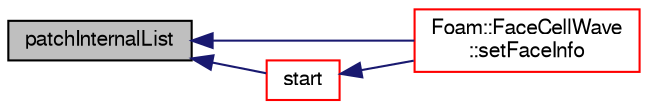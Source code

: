 digraph "patchInternalList"
{
  bgcolor="transparent";
  edge [fontname="FreeSans",fontsize="10",labelfontname="FreeSans",labelfontsize="10"];
  node [fontname="FreeSans",fontsize="10",shape=record];
  rankdir="LR";
  Node3716 [label="patchInternalList",height=0.2,width=0.4,color="black", fillcolor="grey75", style="filled", fontcolor="black"];
  Node3716 -> Node3717 [dir="back",color="midnightblue",fontsize="10",style="solid",fontname="FreeSans"];
  Node3717 [label="Foam::FaceCellWave\l::setFaceInfo",height=0.2,width=0.4,color="red",URL="$a24814.html#a4dfc64d9c6a80650006ac5ab728f95b0",tooltip="Set initial changed faces. "];
  Node3716 -> Node3750 [dir="back",color="midnightblue",fontsize="10",style="solid",fontname="FreeSans"];
  Node3750 [label="start",height=0.2,width=0.4,color="red",URL="$a27478.html#a6bfd3e3abb11e98bdb4b98671cec1234",tooltip="Return start label of this patch in the polyMesh face list. "];
  Node3750 -> Node3717 [dir="back",color="midnightblue",fontsize="10",style="solid",fontname="FreeSans"];
}
